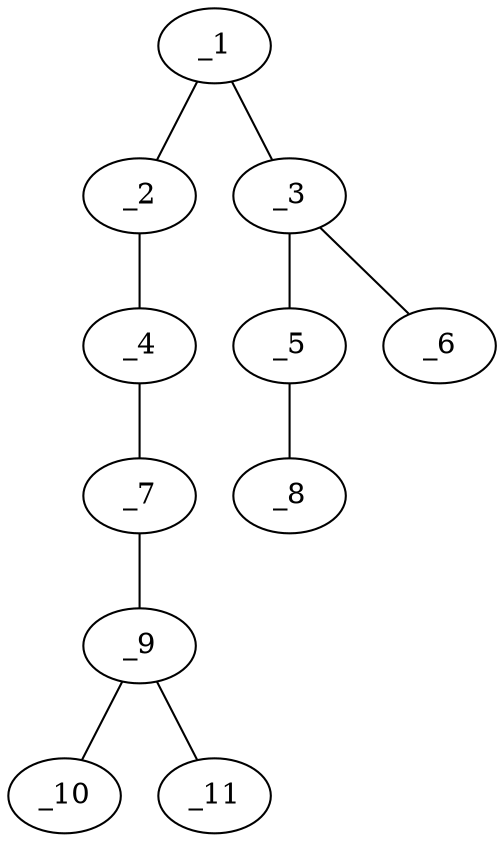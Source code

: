 graph molid75516 {
	_1	 [charge=0,
		chem=1,
		symbol="C  ",
		x="4.5981",
		y="0.25"];
	_2	 [charge=0,
		chem=1,
		symbol="C  ",
		x="5.4641",
		y="-0.25"];
	_1 -- _2	 [valence=1];
	_3	 [charge=0,
		chem=1,
		symbol="C  ",
		x="3.7321",
		y="-0.25"];
	_1 -- _3	 [valence=1];
	_4	 [charge=0,
		chem=4,
		symbol="N  ",
		x="6.3301",
		y="0.25"];
	_2 -- _4	 [valence=2];
	_5	 [charge=0,
		chem=1,
		symbol="C  ",
		x="2.866",
		y="0.25"];
	_3 -- _5	 [valence=1];
	_6	 [charge=0,
		chem=2,
		symbol="O  ",
		x="3.7321",
		y="-1.25"];
	_3 -- _6	 [valence=1];
	_7	 [charge=0,
		chem=4,
		symbol="N  ",
		x="7.1962",
		y="-0.25"];
	_4 -- _7	 [valence=1];
	_8	 [charge=0,
		chem=2,
		symbol="O  ",
		x=2,
		y="-0.25"];
	_5 -- _8	 [valence=1];
	_9	 [charge=0,
		chem=1,
		symbol="C  ",
		x="8.0622",
		y="0.25"];
	_7 -- _9	 [valence=1];
	_10	 [charge=0,
		chem=4,
		symbol="N  ",
		x="8.9282",
		y="-0.25"];
	_9 -- _10	 [valence=2];
	_11	 [charge=0,
		chem=4,
		symbol="N  ",
		x="8.0622",
		y="1.25"];
	_9 -- _11	 [valence=1];
}
